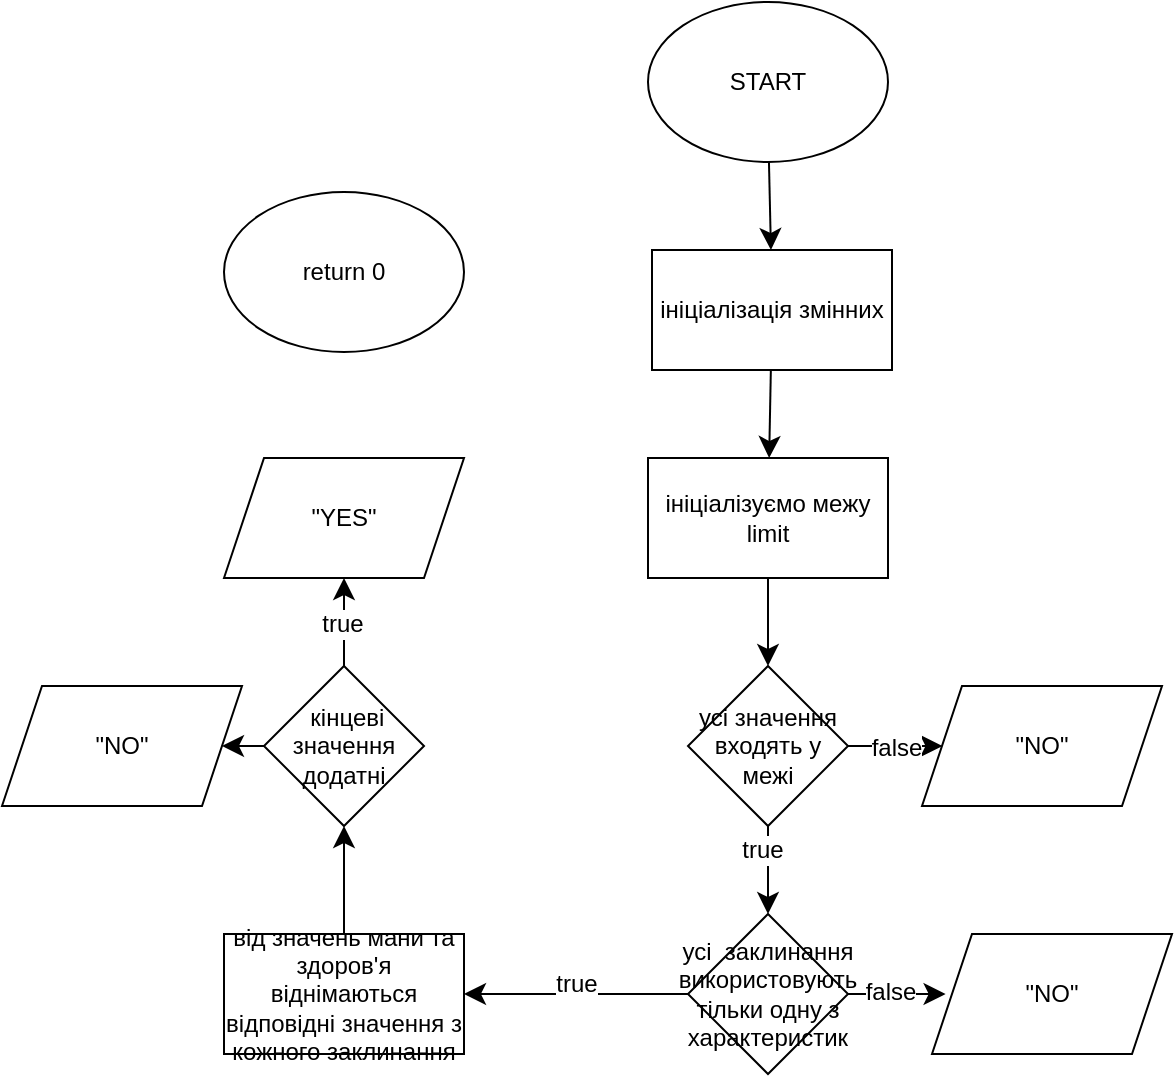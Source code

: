 <mxfile version="24.8.3">
  <diagram name="Сторінка-1" id="PkFF3-3ywACwwKKq5JEw">
    <mxGraphModel dx="966" dy="1007" grid="0" gridSize="10" guides="1" tooltips="1" connect="1" arrows="1" fold="1" page="0" pageScale="1" pageWidth="827" pageHeight="1169" math="0" shadow="0">
      <root>
        <mxCell id="0" />
        <mxCell id="1" parent="0" />
        <mxCell id="j_TjLxf36QzILmO8ioKb-3" value="" style="edgeStyle=none;curved=1;rounded=0;orthogonalLoop=1;jettySize=auto;html=1;fontSize=12;startSize=8;endSize=8;" edge="1" parent="1" source="j_TjLxf36QzILmO8ioKb-1" target="j_TjLxf36QzILmO8ioKb-2">
          <mxGeometry relative="1" as="geometry" />
        </mxCell>
        <mxCell id="j_TjLxf36QzILmO8ioKb-1" value="START" style="ellipse;whiteSpace=wrap;html=1;" vertex="1" parent="1">
          <mxGeometry x="146" y="-54" width="120" height="80" as="geometry" />
        </mxCell>
        <mxCell id="j_TjLxf36QzILmO8ioKb-5" value="" style="edgeStyle=none;curved=1;rounded=0;orthogonalLoop=1;jettySize=auto;html=1;fontSize=12;startSize=8;endSize=8;" edge="1" parent="1" source="j_TjLxf36QzILmO8ioKb-2" target="j_TjLxf36QzILmO8ioKb-4">
          <mxGeometry relative="1" as="geometry" />
        </mxCell>
        <mxCell id="j_TjLxf36QzILmO8ioKb-2" value="ініціалізація змінних" style="whiteSpace=wrap;html=1;" vertex="1" parent="1">
          <mxGeometry x="148" y="70" width="120" height="60" as="geometry" />
        </mxCell>
        <mxCell id="j_TjLxf36QzILmO8ioKb-7" value="" style="edgeStyle=none;curved=1;rounded=0;orthogonalLoop=1;jettySize=auto;html=1;fontSize=12;startSize=8;endSize=8;" edge="1" parent="1" source="j_TjLxf36QzILmO8ioKb-4" target="j_TjLxf36QzILmO8ioKb-6">
          <mxGeometry relative="1" as="geometry" />
        </mxCell>
        <mxCell id="j_TjLxf36QzILmO8ioKb-4" value="ініціалізуємо межу limit" style="whiteSpace=wrap;html=1;" vertex="1" parent="1">
          <mxGeometry x="146" y="174" width="120" height="60" as="geometry" />
        </mxCell>
        <mxCell id="j_TjLxf36QzILmO8ioKb-8" style="edgeStyle=none;curved=1;rounded=0;orthogonalLoop=1;jettySize=auto;html=1;fontSize=12;startSize=8;endSize=8;" edge="1" parent="1" source="j_TjLxf36QzILmO8ioKb-6">
          <mxGeometry relative="1" as="geometry">
            <mxPoint x="293.2" y="318" as="targetPoint" />
          </mxGeometry>
        </mxCell>
        <mxCell id="j_TjLxf36QzILmO8ioKb-10" value="false" style="edgeLabel;html=1;align=center;verticalAlign=middle;resizable=0;points=[];fontSize=12;" vertex="1" connectable="0" parent="j_TjLxf36QzILmO8ioKb-8">
          <mxGeometry x="-0.009" y="-1" relative="1" as="geometry">
            <mxPoint as="offset" />
          </mxGeometry>
        </mxCell>
        <mxCell id="j_TjLxf36QzILmO8ioKb-13" value="" style="edgeStyle=none;curved=1;rounded=0;orthogonalLoop=1;jettySize=auto;html=1;fontSize=12;startSize=8;endSize=8;" edge="1" parent="1" source="j_TjLxf36QzILmO8ioKb-6" target="j_TjLxf36QzILmO8ioKb-12">
          <mxGeometry relative="1" as="geometry" />
        </mxCell>
        <mxCell id="j_TjLxf36QzILmO8ioKb-22" value="true" style="edgeLabel;html=1;align=center;verticalAlign=middle;resizable=0;points=[];fontSize=12;" vertex="1" connectable="0" parent="j_TjLxf36QzILmO8ioKb-13">
          <mxGeometry x="-0.446" y="-3" relative="1" as="geometry">
            <mxPoint as="offset" />
          </mxGeometry>
        </mxCell>
        <mxCell id="j_TjLxf36QzILmO8ioKb-6" value="усі значення входять у межі" style="rhombus;whiteSpace=wrap;html=1;" vertex="1" parent="1">
          <mxGeometry x="166" y="278" width="80" height="80" as="geometry" />
        </mxCell>
        <mxCell id="j_TjLxf36QzILmO8ioKb-14" style="edgeStyle=none;curved=1;rounded=0;orthogonalLoop=1;jettySize=auto;html=1;fontSize=12;startSize=8;endSize=8;" edge="1" parent="1" source="j_TjLxf36QzILmO8ioKb-12">
          <mxGeometry relative="1" as="geometry">
            <mxPoint x="294.8" y="442" as="targetPoint" />
          </mxGeometry>
        </mxCell>
        <mxCell id="j_TjLxf36QzILmO8ioKb-23" value="false" style="edgeLabel;html=1;align=center;verticalAlign=middle;resizable=0;points=[];fontSize=12;" vertex="1" connectable="0" parent="j_TjLxf36QzILmO8ioKb-14">
          <mxGeometry x="-0.164" y="1" relative="1" as="geometry">
            <mxPoint as="offset" />
          </mxGeometry>
        </mxCell>
        <mxCell id="j_TjLxf36QzILmO8ioKb-17" value="" style="edgeStyle=none;curved=1;rounded=0;orthogonalLoop=1;jettySize=auto;html=1;fontSize=12;startSize=8;endSize=8;" edge="1" parent="1" source="j_TjLxf36QzILmO8ioKb-12" target="j_TjLxf36QzILmO8ioKb-16">
          <mxGeometry relative="1" as="geometry" />
        </mxCell>
        <mxCell id="j_TjLxf36QzILmO8ioKb-24" value="true" style="edgeLabel;html=1;align=center;verticalAlign=middle;resizable=0;points=[];fontSize=12;" vertex="1" connectable="0" parent="j_TjLxf36QzILmO8ioKb-17">
          <mxGeometry x="0.011" y="-5" relative="1" as="geometry">
            <mxPoint as="offset" />
          </mxGeometry>
        </mxCell>
        <mxCell id="j_TjLxf36QzILmO8ioKb-12" value="усі&amp;nbsp; заклинання використовують тільки одну з характеристик" style="rhombus;whiteSpace=wrap;html=1;" vertex="1" parent="1">
          <mxGeometry x="166" y="402" width="80" height="80" as="geometry" />
        </mxCell>
        <mxCell id="j_TjLxf36QzILmO8ioKb-19" value="" style="edgeStyle=none;curved=1;rounded=0;orthogonalLoop=1;jettySize=auto;html=1;fontSize=12;startSize=8;endSize=8;" edge="1" parent="1" target="j_TjLxf36QzILmO8ioKb-18">
          <mxGeometry relative="1" as="geometry">
            <mxPoint x="-6" y="414" as="sourcePoint" />
          </mxGeometry>
        </mxCell>
        <mxCell id="j_TjLxf36QzILmO8ioKb-16" value="від значень мани та здоров&#39;я віднімаються відповідні значення з кожного заклинання" style="whiteSpace=wrap;html=1;" vertex="1" parent="1">
          <mxGeometry x="-66" y="412" width="120" height="60" as="geometry" />
        </mxCell>
        <mxCell id="j_TjLxf36QzILmO8ioKb-21" value="" style="edgeStyle=none;curved=1;rounded=0;orthogonalLoop=1;jettySize=auto;html=1;fontSize=12;startSize=8;endSize=8;" edge="1" parent="1" source="j_TjLxf36QzILmO8ioKb-18" target="j_TjLxf36QzILmO8ioKb-20">
          <mxGeometry relative="1" as="geometry" />
        </mxCell>
        <mxCell id="j_TjLxf36QzILmO8ioKb-25" value="true" style="edgeLabel;html=1;align=center;verticalAlign=middle;resizable=0;points=[];fontSize=12;" vertex="1" connectable="0" parent="j_TjLxf36QzILmO8ioKb-21">
          <mxGeometry x="-0.054" y="1" relative="1" as="geometry">
            <mxPoint as="offset" />
          </mxGeometry>
        </mxCell>
        <mxCell id="j_TjLxf36QzILmO8ioKb-31" value="" style="edgeStyle=none;curved=1;rounded=0;orthogonalLoop=1;jettySize=auto;html=1;fontSize=12;startSize=8;endSize=8;" edge="1" parent="1" source="j_TjLxf36QzILmO8ioKb-18" target="j_TjLxf36QzILmO8ioKb-30">
          <mxGeometry relative="1" as="geometry" />
        </mxCell>
        <mxCell id="j_TjLxf36QzILmO8ioKb-18" value="&amp;nbsp;кінцеві значення додатні" style="rhombus;whiteSpace=wrap;html=1;" vertex="1" parent="1">
          <mxGeometry x="-46" y="278" width="80" height="80" as="geometry" />
        </mxCell>
        <mxCell id="j_TjLxf36QzILmO8ioKb-20" value="&quot;YES&quot;" style="shape=parallelogram;perimeter=parallelogramPerimeter;whiteSpace=wrap;html=1;fixedSize=1;" vertex="1" parent="1">
          <mxGeometry x="-66" y="174" width="120" height="60" as="geometry" />
        </mxCell>
        <mxCell id="j_TjLxf36QzILmO8ioKb-27" value="return 0" style="ellipse;whiteSpace=wrap;html=1;" vertex="1" parent="1">
          <mxGeometry x="-66" y="41" width="120" height="80" as="geometry" />
        </mxCell>
        <mxCell id="j_TjLxf36QzILmO8ioKb-28" value="&quot;NO&quot;" style="shape=parallelogram;perimeter=parallelogramPerimeter;whiteSpace=wrap;html=1;fixedSize=1;" vertex="1" parent="1">
          <mxGeometry x="283" y="288" width="120" height="60" as="geometry" />
        </mxCell>
        <mxCell id="j_TjLxf36QzILmO8ioKb-29" value="&quot;NO&quot;" style="shape=parallelogram;perimeter=parallelogramPerimeter;whiteSpace=wrap;html=1;fixedSize=1;" vertex="1" parent="1">
          <mxGeometry x="288" y="412" width="120" height="60" as="geometry" />
        </mxCell>
        <mxCell id="j_TjLxf36QzILmO8ioKb-30" value="&quot;NO&quot;" style="shape=parallelogram;perimeter=parallelogramPerimeter;whiteSpace=wrap;html=1;fixedSize=1;" vertex="1" parent="1">
          <mxGeometry x="-177" y="288" width="120" height="60" as="geometry" />
        </mxCell>
      </root>
    </mxGraphModel>
  </diagram>
</mxfile>
